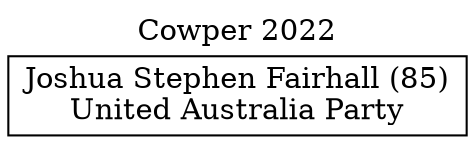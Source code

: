// House preference flow
digraph "Joshua Stephen Fairhall (85)_Cowper_2022" {
	graph [label="Cowper 2022" labelloc=t mclimit=10]
	node [shape=box]
	"Joshua Stephen Fairhall (85)" [label="Joshua Stephen Fairhall (85)
United Australia Party"]
}
